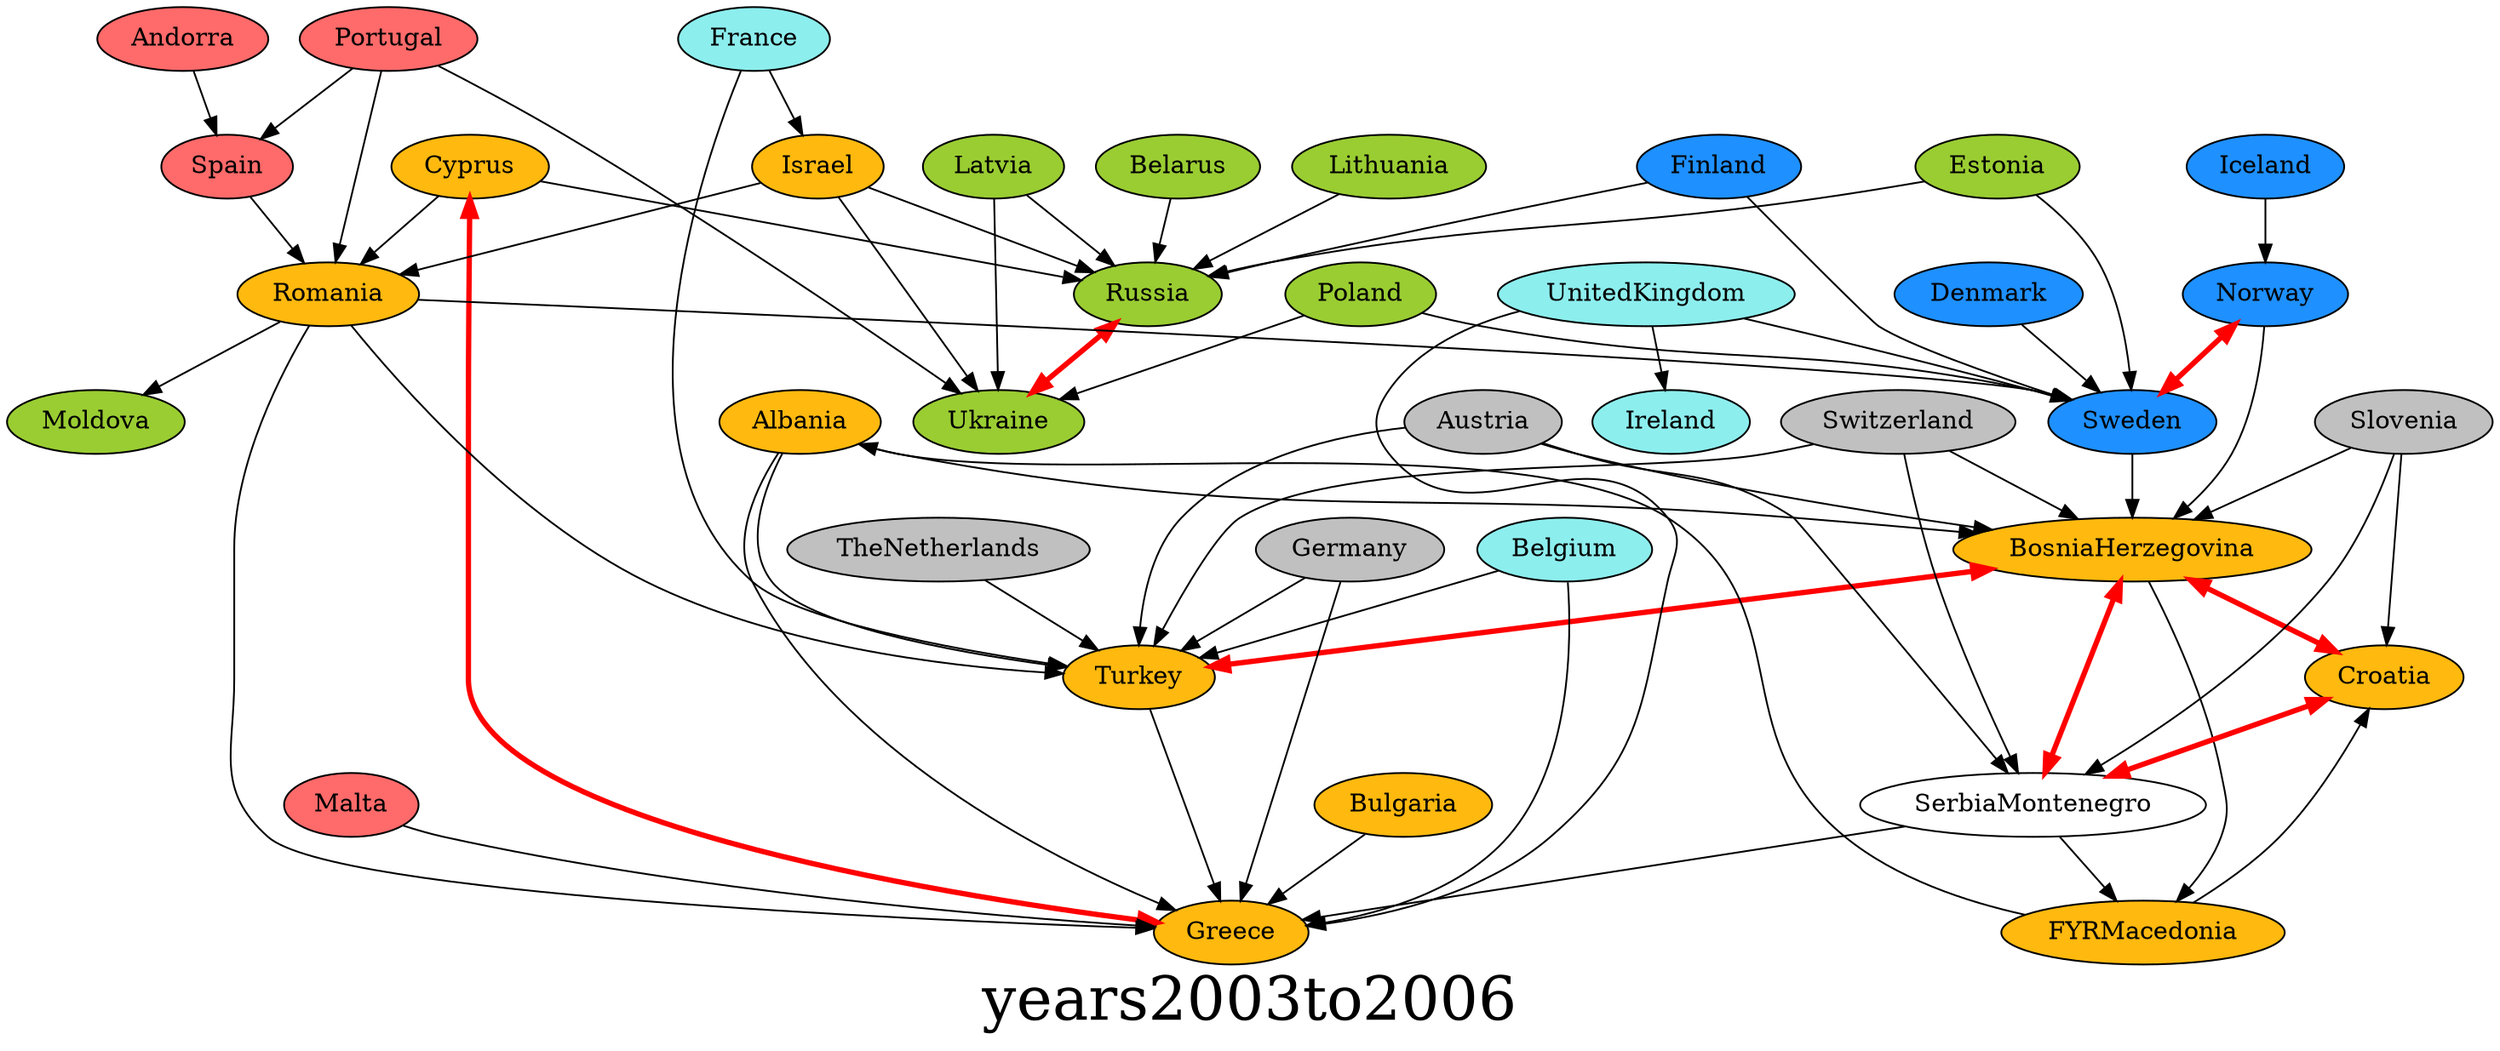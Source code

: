 digraph{ graph [label=years2003to2006, fontsize=34]; Albania [style=filled,fillcolor=darkgoldenrod1]; BosniaHerzegovina [style=filled,fillcolor=darkgoldenrod1]; Albania [style=filled,fillcolor=darkgoldenrod1]; Greece [style=filled,fillcolor=darkgoldenrod1]; Albania [style=filled,fillcolor=darkgoldenrod1]; Turkey [style=filled,fillcolor=darkgoldenrod1]; Andorra [style=filled,fillcolor=indianred1]; Spain [style=filled,fillcolor=indianred1]; Austria [style=filled,fillcolor=gray]; BosniaHerzegovina [style=filled,fillcolor=darkgoldenrod1]; Austria [style=filled,fillcolor=gray]; Austria [style=filled,fillcolor=gray]; Turkey [style=filled,fillcolor=darkgoldenrod1]; Belarus [style=filled,fillcolor=olivedrab3]; Russia [style=filled,fillcolor=olivedrab3]; Belgium [style=filled,fillcolor=darkslategray2]; Greece [style=filled,fillcolor=darkgoldenrod1]; Belgium [style=filled,fillcolor=darkslategray2]; Turkey [style=filled,fillcolor=darkgoldenrod1]; BosniaHerzegovina [style=filled,fillcolor=darkgoldenrod1]; Croatia [style=filled,fillcolor=darkgoldenrod1]; BosniaHerzegovina [style=filled,fillcolor=darkgoldenrod1]; FYRMacedonia [style=filled,fillcolor=darkgoldenrod1]; BosniaHerzegovina [style=filled,fillcolor=darkgoldenrod1]; BosniaHerzegovina [style=filled,fillcolor=darkgoldenrod1]; Turkey [style=filled,fillcolor=darkgoldenrod1]; Bulgaria [style=filled,fillcolor=darkgoldenrod1]; Greece [style=filled,fillcolor=darkgoldenrod1]; Croatia [style=filled,fillcolor=darkgoldenrod1]; BosniaHerzegovina [style=filled,fillcolor=darkgoldenrod1]; Croatia [style=filled,fillcolor=darkgoldenrod1]; Cyprus [style=filled,fillcolor=darkgoldenrod1]; Greece [style=filled,fillcolor=darkgoldenrod1]; Cyprus [style=filled,fillcolor=darkgoldenrod1]; Romania [style=filled,fillcolor=darkgoldenrod1]; Cyprus [style=filled,fillcolor=darkgoldenrod1]; Russia [style=filled,fillcolor=olivedrab3]; Denmark [style=filled,fillcolor=dodgerblue]; Sweden [style=filled,fillcolor=dodgerblue]; Estonia [style=filled,fillcolor=olivedrab3]; Russia [style=filled,fillcolor=olivedrab3]; Estonia [style=filled,fillcolor=olivedrab3]; Sweden [style=filled,fillcolor=dodgerblue]; FYRMacedonia [style=filled,fillcolor=darkgoldenrod1]; Albania [style=filled,fillcolor=darkgoldenrod1]; FYRMacedonia [style=filled,fillcolor=darkgoldenrod1]; Croatia [style=filled,fillcolor=darkgoldenrod1]; Finland [style=filled,fillcolor=dodgerblue]; Russia [style=filled,fillcolor=olivedrab3]; Finland [style=filled,fillcolor=dodgerblue]; Sweden [style=filled,fillcolor=dodgerblue]; France [style=filled,fillcolor=darkslategray2]; Israel [style=filled,fillcolor=darkgoldenrod1]; France [style=filled,fillcolor=darkslategray2]; Turkey [style=filled,fillcolor=darkgoldenrod1]; Germany [style=filled,fillcolor=gray]; Greece [style=filled,fillcolor=darkgoldenrod1]; Germany [style=filled,fillcolor=gray]; Turkey [style=filled,fillcolor=darkgoldenrod1]; Greece [style=filled,fillcolor=darkgoldenrod1]; Cyprus [style=filled,fillcolor=darkgoldenrod1]; Iceland [style=filled,fillcolor=dodgerblue]; Norway [style=filled,fillcolor=dodgerblue]; Israel [style=filled,fillcolor=darkgoldenrod1]; Romania [style=filled,fillcolor=darkgoldenrod1]; Israel [style=filled,fillcolor=darkgoldenrod1]; Russia [style=filled,fillcolor=olivedrab3]; Israel [style=filled,fillcolor=darkgoldenrod1]; Ukraine [style=filled,fillcolor=olivedrab3]; Latvia [style=filled,fillcolor=olivedrab3]; Russia [style=filled,fillcolor=olivedrab3]; Latvia [style=filled,fillcolor=olivedrab3]; Ukraine [style=filled,fillcolor=olivedrab3]; Lithuania [style=filled,fillcolor=olivedrab3]; Russia [style=filled,fillcolor=olivedrab3]; Malta [style=filled,fillcolor=indianred1]; Greece [style=filled,fillcolor=darkgoldenrod1]; Norway [style=filled,fillcolor=dodgerblue]; BosniaHerzegovina [style=filled,fillcolor=darkgoldenrod1]; Norway [style=filled,fillcolor=dodgerblue]; Sweden [style=filled,fillcolor=dodgerblue]; Poland [style=filled,fillcolor=olivedrab3]; Sweden [style=filled,fillcolor=dodgerblue]; Poland [style=filled,fillcolor=olivedrab3]; Ukraine [style=filled,fillcolor=olivedrab3]; Portugal [style=filled,fillcolor=indianred1]; Romania [style=filled,fillcolor=darkgoldenrod1]; Portugal [style=filled,fillcolor=indianred1]; Spain [style=filled,fillcolor=indianred1]; Portugal [style=filled,fillcolor=indianred1]; Ukraine [style=filled,fillcolor=olivedrab3]; Romania [style=filled,fillcolor=darkgoldenrod1]; Greece [style=filled,fillcolor=darkgoldenrod1]; Romania [style=filled,fillcolor=darkgoldenrod1]; Moldova [style=filled,fillcolor=olivedrab3]; Romania [style=filled,fillcolor=darkgoldenrod1]; Sweden [style=filled,fillcolor=dodgerblue]; Romania [style=filled,fillcolor=darkgoldenrod1]; Turkey [style=filled,fillcolor=darkgoldenrod1]; Russia [style=filled,fillcolor=olivedrab3]; Ukraine [style=filled,fillcolor=olivedrab3]; BosniaHerzegovina [style=filled,fillcolor=darkgoldenrod1]; Croatia [style=filled,fillcolor=darkgoldenrod1]; FYRMacedonia [style=filled,fillcolor=darkgoldenrod1]; Greece [style=filled,fillcolor=darkgoldenrod1]; Slovenia [style=filled,fillcolor=gray]; BosniaHerzegovina [style=filled,fillcolor=darkgoldenrod1]; Slovenia [style=filled,fillcolor=gray]; Croatia [style=filled,fillcolor=darkgoldenrod1]; Slovenia [style=filled,fillcolor=gray]; Spain [style=filled,fillcolor=indianred1]; Romania [style=filled,fillcolor=darkgoldenrod1]; Sweden [style=filled,fillcolor=dodgerblue]; BosniaHerzegovina [style=filled,fillcolor=darkgoldenrod1]; Sweden [style=filled,fillcolor=dodgerblue]; Norway [style=filled,fillcolor=dodgerblue]; Switzerland [style=filled,fillcolor=gray]; BosniaHerzegovina [style=filled,fillcolor=darkgoldenrod1]; Switzerland [style=filled,fillcolor=gray]; Switzerland [style=filled,fillcolor=gray]; Turkey [style=filled,fillcolor=darkgoldenrod1]; TheNetherlands [style=filled,fillcolor=gray]; Turkey [style=filled,fillcolor=darkgoldenrod1]; BosniaHerzegovina [style=filled,fillcolor=darkgoldenrod1]; Turkey [style=filled,fillcolor=darkgoldenrod1]; Greece [style=filled,fillcolor=darkgoldenrod1]; Ukraine [style=filled,fillcolor=olivedrab3]; Russia [style=filled,fillcolor=olivedrab3]; UnitedKingdom [style=filled,fillcolor=darkslategray2]; Greece [style=filled,fillcolor=darkgoldenrod1]; UnitedKingdom [style=filled,fillcolor=darkslategray2]; Ireland [style=filled,fillcolor=darkslategray2]; UnitedKingdom [style=filled,fillcolor=darkslategray2]; Sweden [style=filled,fillcolor=dodgerblue]; BosniaHerzegovina->Croatia [dir=both color=red penwidth=3];BosniaHerzegovina->SerbiaMontenegro [dir=both color=red penwidth=3];BosniaHerzegovina->Turkey [dir=both color=red penwidth=3];Croatia->SerbiaMontenegro [dir=both color=red penwidth=3];Cyprus->Greece [dir=both color=red penwidth=3];Norway->Sweden [dir=both color=red penwidth=3];Russia->Ukraine [dir=both color=red penwidth=3];Albania->BosniaHerzegovina;Albania->Greece;Albania->Turkey;Andorra->Spain;Austria->BosniaHerzegovina;Austria->SerbiaMontenegro;Austria->Turkey;Belarus->Russia;Belgium->Greece;Belgium->Turkey;BosniaHerzegovina->FYRMacedonia;Bulgaria->Greece;Cyprus->Romania;Cyprus->Russia;Denmark->Sweden;Estonia->Russia;Estonia->Sweden;FYRMacedonia->Albania;FYRMacedonia->Croatia;Finland->Russia;Finland->Sweden;France->Israel;France->Turkey;Germany->Greece;Germany->Turkey;Iceland->Norway;Israel->Romania;Israel->Russia;Israel->Ukraine;Latvia->Russia;Latvia->Ukraine;Lithuania->Russia;Malta->Greece;Norway->BosniaHerzegovina;Poland->Sweden;Poland->Ukraine;Portugal->Romania;Portugal->Spain;Portugal->Ukraine;Romania->Greece;Romania->Moldova;Romania->Sweden;Romania->Turkey;SerbiaMontenegro->FYRMacedonia;SerbiaMontenegro->Greece;Slovenia->BosniaHerzegovina;Slovenia->Croatia;Slovenia->SerbiaMontenegro;Spain->Romania;Sweden->BosniaHerzegovina;Switzerland->BosniaHerzegovina;Switzerland->SerbiaMontenegro;Switzerland->Turkey;TheNetherlands->Turkey;Turkey->Greece;UnitedKingdom->Greece;UnitedKingdom->Ireland;UnitedKingdom->Sweden;}
